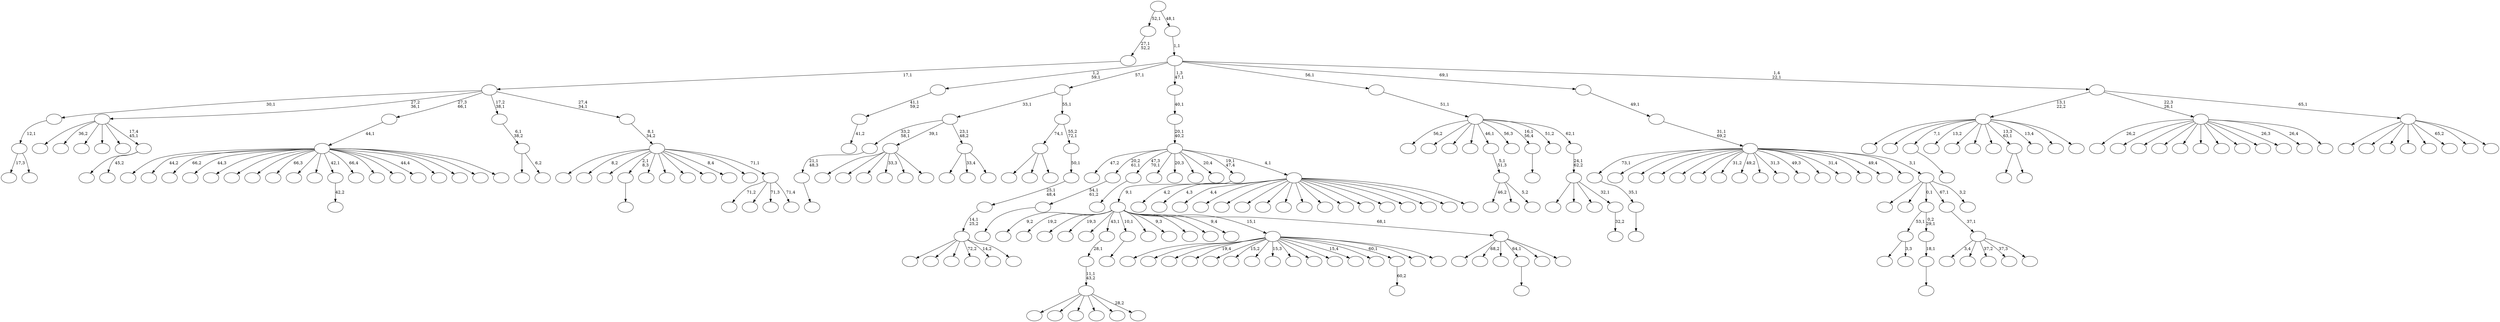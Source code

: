 digraph T {
	275 [label=""]
	274 [label=""]
	273 [label=""]
	272 [label=""]
	271 [label=""]
	270 [label=""]
	269 [label=""]
	268 [label=""]
	267 [label=""]
	266 [label=""]
	265 [label=""]
	264 [label=""]
	263 [label=""]
	262 [label=""]
	261 [label=""]
	260 [label=""]
	259 [label=""]
	258 [label=""]
	257 [label=""]
	256 [label=""]
	255 [label=""]
	254 [label=""]
	253 [label=""]
	252 [label=""]
	251 [label=""]
	250 [label=""]
	249 [label=""]
	248 [label=""]
	247 [label=""]
	246 [label=""]
	245 [label=""]
	244 [label=""]
	243 [label=""]
	242 [label=""]
	241 [label=""]
	240 [label=""]
	239 [label=""]
	238 [label=""]
	237 [label=""]
	236 [label=""]
	235 [label=""]
	234 [label=""]
	233 [label=""]
	232 [label=""]
	231 [label=""]
	230 [label=""]
	229 [label=""]
	228 [label=""]
	227 [label=""]
	226 [label=""]
	225 [label=""]
	224 [label=""]
	223 [label=""]
	222 [label=""]
	221 [label=""]
	220 [label=""]
	219 [label=""]
	218 [label=""]
	217 [label=""]
	216 [label=""]
	215 [label=""]
	214 [label=""]
	213 [label=""]
	212 [label=""]
	211 [label=""]
	210 [label=""]
	209 [label=""]
	208 [label=""]
	207 [label=""]
	206 [label=""]
	205 [label=""]
	204 [label=""]
	203 [label=""]
	202 [label=""]
	201 [label=""]
	200 [label=""]
	199 [label=""]
	198 [label=""]
	197 [label=""]
	196 [label=""]
	195 [label=""]
	194 [label=""]
	193 [label=""]
	192 [label=""]
	191 [label=""]
	190 [label=""]
	189 [label=""]
	188 [label=""]
	187 [label=""]
	186 [label=""]
	185 [label=""]
	184 [label=""]
	183 [label=""]
	182 [label=""]
	181 [label=""]
	180 [label=""]
	179 [label=""]
	178 [label=""]
	177 [label=""]
	176 [label=""]
	175 [label=""]
	174 [label=""]
	173 [label=""]
	172 [label=""]
	171 [label=""]
	170 [label=""]
	169 [label=""]
	168 [label=""]
	167 [label=""]
	166 [label=""]
	165 [label=""]
	164 [label=""]
	163 [label=""]
	162 [label=""]
	161 [label=""]
	160 [label=""]
	159 [label=""]
	158 [label=""]
	157 [label=""]
	156 [label=""]
	155 [label=""]
	154 [label=""]
	153 [label=""]
	152 [label=""]
	151 [label=""]
	150 [label=""]
	149 [label=""]
	148 [label=""]
	147 [label=""]
	146 [label=""]
	145 [label=""]
	144 [label=""]
	143 [label=""]
	142 [label=""]
	141 [label=""]
	140 [label=""]
	139 [label=""]
	138 [label=""]
	137 [label=""]
	136 [label=""]
	135 [label=""]
	134 [label=""]
	133 [label=""]
	132 [label=""]
	131 [label=""]
	130 [label=""]
	129 [label=""]
	128 [label=""]
	127 [label=""]
	126 [label=""]
	125 [label=""]
	124 [label=""]
	123 [label=""]
	122 [label=""]
	121 [label=""]
	120 [label=""]
	119 [label=""]
	118 [label=""]
	117 [label=""]
	116 [label=""]
	115 [label=""]
	114 [label=""]
	113 [label=""]
	112 [label=""]
	111 [label=""]
	110 [label=""]
	109 [label=""]
	108 [label=""]
	107 [label=""]
	106 [label=""]
	105 [label=""]
	104 [label=""]
	103 [label=""]
	102 [label=""]
	101 [label=""]
	100 [label=""]
	99 [label=""]
	98 [label=""]
	97 [label=""]
	96 [label=""]
	95 [label=""]
	94 [label=""]
	93 [label=""]
	92 [label=""]
	91 [label=""]
	90 [label=""]
	89 [label=""]
	88 [label=""]
	87 [label=""]
	86 [label=""]
	85 [label=""]
	84 [label=""]
	83 [label=""]
	82 [label=""]
	81 [label=""]
	80 [label=""]
	79 [label=""]
	78 [label=""]
	77 [label=""]
	76 [label=""]
	75 [label=""]
	74 [label=""]
	73 [label=""]
	72 [label=""]
	71 [label=""]
	70 [label=""]
	69 [label=""]
	68 [label=""]
	67 [label=""]
	66 [label=""]
	65 [label=""]
	64 [label=""]
	63 [label=""]
	62 [label=""]
	61 [label=""]
	60 [label=""]
	59 [label=""]
	58 [label=""]
	57 [label=""]
	56 [label=""]
	55 [label=""]
	54 [label=""]
	53 [label=""]
	52 [label=""]
	51 [label=""]
	50 [label=""]
	49 [label=""]
	48 [label=""]
	47 [label=""]
	46 [label=""]
	45 [label=""]
	44 [label=""]
	43 [label=""]
	42 [label=""]
	41 [label=""]
	40 [label=""]
	39 [label=""]
	38 [label=""]
	37 [label=""]
	36 [label=""]
	35 [label=""]
	34 [label=""]
	33 [label=""]
	32 [label=""]
	31 [label=""]
	30 [label=""]
	29 [label=""]
	28 [label=""]
	27 [label=""]
	26 [label=""]
	25 [label=""]
	24 [label=""]
	23 [label=""]
	22 [label=""]
	21 [label=""]
	20 [label=""]
	19 [label=""]
	18 [label=""]
	17 [label=""]
	16 [label=""]
	15 [label=""]
	14 [label=""]
	13 [label=""]
	12 [label=""]
	11 [label=""]
	10 [label=""]
	9 [label=""]
	8 [label=""]
	7 [label=""]
	6 [label=""]
	5 [label=""]
	4 [label=""]
	3 [label=""]
	2 [label=""]
	1 [label=""]
	0 [label=""]
	263 -> 264 [label=""]
	262 -> 263 [label="35,1"]
	240 -> 241 [label="41,2"]
	239 -> 240 [label="41,1\n59,2"]
	229 -> 230 [label=""]
	228 -> 229 [label="21,1\n48,3"]
	199 -> 200 [label=""]
	192 -> 193 [label=""]
	183 -> 268 [label=""]
	183 -> 184 [label="3,3"]
	180 -> 181 [label=""]
	179 -> 180 [label="54,1\n61,2"]
	172 -> 173 [label=""]
	155 -> 251 [label=""]
	155 -> 245 [label=""]
	155 -> 242 [label=""]
	155 -> 238 [label=""]
	155 -> 203 [label=""]
	155 -> 156 [label="28,2"]
	154 -> 155 [label="11,1\n43,2"]
	153 -> 154 [label="28,1"]
	138 -> 231 [label=""]
	138 -> 221 [label=""]
	138 -> 216 [label=""]
	138 -> 213 [label="33,3"]
	138 -> 147 [label=""]
	138 -> 139 [label=""]
	134 -> 135 [label=""]
	125 -> 269 [label=""]
	125 -> 126 [label=""]
	122 -> 248 [label="17,3"]
	122 -> 123 [label=""]
	121 -> 122 [label="12,1"]
	117 -> 118 [label="42,2"]
	114 -> 243 [label=""]
	114 -> 162 [label=""]
	114 -> 115 [label=""]
	111 -> 233 [label="46,2"]
	111 -> 174 [label=""]
	111 -> 112 [label="5,2"]
	110 -> 111 [label="5,1\n51,3"]
	108 -> 207 [label=""]
	108 -> 149 [label="33,4"]
	108 -> 109 [label=""]
	107 -> 228 [label="33,2\n58,1"]
	107 -> 138 [label="39,1"]
	107 -> 108 [label="23,1\n48,2"]
	104 -> 105 [label=""]
	103 -> 104 [label="18,1"]
	102 -> 183 [label="53,1"]
	102 -> 103 [label="0,2\n29,1"]
	90 -> 91 [label=""]
	73 -> 74 [label="60,2"]
	68 -> 274 [label=""]
	68 -> 265 [label=""]
	68 -> 192 [label="7,1"]
	68 -> 168 [label="13,2"]
	68 -> 167 [label=""]
	68 -> 152 [label=""]
	68 -> 129 [label=""]
	68 -> 125 [label="13,3\n63,1"]
	68 -> 99 [label="13,4"]
	68 -> 80 [label=""]
	68 -> 69 [label=""]
	64 -> 160 [label=""]
	64 -> 65 [label="45,2"]
	63 -> 258 [label=""]
	63 -> 252 [label="36,2"]
	63 -> 217 [label=""]
	63 -> 169 [label=""]
	63 -> 158 [label=""]
	63 -> 64 [label="17,4\n45,1"]
	59 -> 60 [label=""]
	56 -> 255 [label=""]
	56 -> 226 [label="44,2"]
	56 -> 210 [label="66,2"]
	56 -> 209 [label="44,3"]
	56 -> 190 [label=""]
	56 -> 182 [label=""]
	56 -> 151 [label=""]
	56 -> 137 [label="66,3"]
	56 -> 127 [label=""]
	56 -> 124 [label=""]
	56 -> 117 [label="42,1"]
	56 -> 116 [label="66,4"]
	56 -> 98 [label=""]
	56 -> 93 [label=""]
	56 -> 84 [label="44,4"]
	56 -> 83 [label=""]
	56 -> 62 [label=""]
	56 -> 61 [label=""]
	56 -> 57 [label=""]
	55 -> 56 [label="44,1"]
	53 -> 271 [label="3,4"]
	53 -> 267 [label=""]
	53 -> 166 [label="37,2"]
	53 -> 100 [label="37,3"]
	53 -> 54 [label=""]
	52 -> 53 [label="37,1"]
	50 -> 224 [label=""]
	50 -> 51 [label="6,2"]
	49 -> 50 [label="6,1\n38,2"]
	45 -> 275 [label=""]
	45 -> 273 [label=""]
	45 -> 270 [label=""]
	45 -> 261 [label="72,2"]
	45 -> 214 [label="14,2"]
	45 -> 46 [label=""]
	44 -> 45 [label="14,1\n25,2"]
	43 -> 44 [label="25,1\n48,4"]
	42 -> 43 [label="50,1"]
	41 -> 114 [label="74,1"]
	41 -> 42 [label="55,2\n72,1"]
	40 -> 107 [label="33,1"]
	40 -> 41 [label="55,1"]
	38 -> 212 [label="71,2"]
	38 -> 85 [label=""]
	38 -> 82 [label="71,3"]
	38 -> 39 [label="71,4"]
	37 -> 259 [label=""]
	37 -> 250 [label="8,2"]
	37 -> 232 [label=""]
	37 -> 199 [label="2,1\n8,3"]
	37 -> 187 [label=""]
	37 -> 176 [label=""]
	37 -> 159 [label=""]
	37 -> 145 [label=""]
	37 -> 78 [label="8,4"]
	37 -> 75 [label=""]
	37 -> 38 [label="71,1"]
	36 -> 37 [label="8,1\n34,2"]
	35 -> 121 [label="30,1"]
	35 -> 63 [label="27,2\n36,1"]
	35 -> 55 [label="27,3\n66,1"]
	35 -> 49 [label="17,2\n38,1"]
	35 -> 36 [label="27,4\n34,1"]
	34 -> 35 [label="17,1"]
	33 -> 34 [label="27,1\n52,2"]
	31 -> 257 [label=""]
	31 -> 253 [label=""]
	31 -> 206 [label=""]
	31 -> 194 [label="19,4"]
	31 -> 189 [label=""]
	31 -> 186 [label="15,2"]
	31 -> 171 [label=""]
	31 -> 148 [label="15,3"]
	31 -> 132 [label=""]
	31 -> 131 [label=""]
	31 -> 96 [label=""]
	31 -> 86 [label="15,4"]
	31 -> 77 [label=""]
	31 -> 73 [label="60,1"]
	31 -> 66 [label=""]
	31 -> 32 [label=""]
	28 -> 170 [label=""]
	28 -> 94 [label="68,2"]
	28 -> 81 [label=""]
	28 -> 59 [label="64,1"]
	28 -> 48 [label=""]
	28 -> 29 [label=""]
	27 -> 246 [label="9,2"]
	27 -> 223 [label="19,2"]
	27 -> 218 [label=""]
	27 -> 195 [label="19,3"]
	27 -> 178 [label=""]
	27 -> 153 [label="43,1"]
	27 -> 134 [label="10,1"]
	27 -> 133 [label=""]
	27 -> 88 [label="9,3"]
	27 -> 76 [label=""]
	27 -> 72 [label=""]
	27 -> 58 [label="9,4"]
	27 -> 31 [label="15,1"]
	27 -> 28 [label="68,1"]
	26 -> 27 [label="9,1"]
	24 -> 272 [label="4,2"]
	24 -> 266 [label="4,3"]
	24 -> 256 [label="4,4"]
	24 -> 247 [label=""]
	24 -> 244 [label=""]
	24 -> 225 [label=""]
	24 -> 220 [label=""]
	24 -> 205 [label=""]
	24 -> 164 [label=""]
	24 -> 163 [label=""]
	24 -> 157 [label=""]
	24 -> 128 [label=""]
	24 -> 97 [label=""]
	24 -> 92 [label=""]
	24 -> 89 [label=""]
	24 -> 30 [label=""]
	24 -> 25 [label=""]
	23 -> 234 [label="47,2"]
	23 -> 179 [label="20,2\n61,1"]
	23 -> 172 [label="47,3\n70,1"]
	23 -> 146 [label=""]
	23 -> 130 [label="20,3"]
	23 -> 87 [label=""]
	23 -> 71 [label="20,4"]
	23 -> 26 [label="19,1\n47,4"]
	23 -> 24 [label="4,1"]
	22 -> 23 [label="20,1\n40,2"]
	21 -> 22 [label="40,1"]
	19 -> 20 [label="32,2"]
	18 -> 260 [label=""]
	18 -> 227 [label=""]
	18 -> 211 [label=""]
	18 -> 19 [label="32,1"]
	17 -> 18 [label="24,1\n62,2"]
	16 -> 215 [label="56,2"]
	16 -> 202 [label=""]
	16 -> 191 [label=""]
	16 -> 177 [label=""]
	16 -> 110 [label="46,1"]
	16 -> 95 [label="56,3"]
	16 -> 90 [label="16,1\n56,4"]
	16 -> 47 [label="51,2"]
	16 -> 17 [label="62,1"]
	15 -> 16 [label="51,1"]
	13 -> 222 [label="26,2"]
	13 -> 219 [label=""]
	13 -> 201 [label=""]
	13 -> 198 [label=""]
	13 -> 196 [label=""]
	13 -> 185 [label=""]
	13 -> 143 [label=""]
	13 -> 119 [label=""]
	13 -> 106 [label=""]
	13 -> 101 [label="26,3"]
	13 -> 67 [label="26,4"]
	13 -> 14 [label=""]
	9 -> 204 [label=""]
	9 -> 141 [label=""]
	9 -> 102 [label="0,1"]
	9 -> 52 [label="67,1"]
	9 -> 10 [label="3,2"]
	8 -> 262 [label="73,1"]
	8 -> 254 [label=""]
	8 -> 249 [label=""]
	8 -> 236 [label=""]
	8 -> 235 [label=""]
	8 -> 208 [label=""]
	8 -> 197 [label="31,2"]
	8 -> 188 [label="49,2"]
	8 -> 165 [label=""]
	8 -> 161 [label="31,3"]
	8 -> 150 [label="49,3"]
	8 -> 144 [label=""]
	8 -> 142 [label="31,4"]
	8 -> 140 [label=""]
	8 -> 113 [label="49,4"]
	8 -> 79 [label=""]
	8 -> 9 [label="3,1"]
	7 -> 8 [label="31,1\n69,2"]
	6 -> 7 [label="49,1"]
	4 -> 237 [label=""]
	4 -> 175 [label=""]
	4 -> 136 [label=""]
	4 -> 120 [label=""]
	4 -> 70 [label=""]
	4 -> 12 [label="65,2"]
	4 -> 11 [label=""]
	4 -> 5 [label=""]
	3 -> 68 [label="13,1\n22,2"]
	3 -> 13 [label="22,3\n26,1"]
	3 -> 4 [label="65,1"]
	2 -> 239 [label="1,2\n59,1"]
	2 -> 40 [label="57,1"]
	2 -> 21 [label="1,3\n47,1"]
	2 -> 15 [label="56,1"]
	2 -> 6 [label="69,1"]
	2 -> 3 [label="1,4\n22,1"]
	1 -> 2 [label="1,1"]
	0 -> 33 [label="52,1"]
	0 -> 1 [label="48,1"]
}
